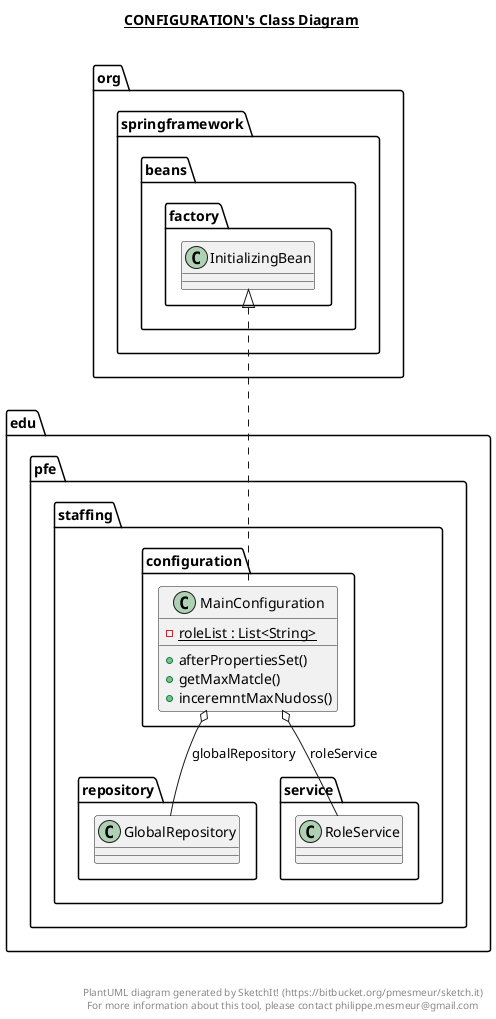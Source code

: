 @startuml

title __CONFIGURATION's Class Diagram__\n

  namespace edu.pfe.staffing {
    namespace configuration {
      class edu.pfe.staffing.configuration.MainConfiguration {
          {static} - roleList : List<String>
          + afterPropertiesSet()
          + getMaxMatcle()
          + inceremntMaxNudoss()
      }
    }
  }
  

  edu.pfe.staffing.configuration.MainConfiguration .up.|> org.springframework.beans.factory.InitializingBean
  edu.pfe.staffing.configuration.MainConfiguration o-- edu.pfe.staffing.repository.GlobalRepository : globalRepository
  edu.pfe.staffing.configuration.MainConfiguration o-- edu.pfe.staffing.service.RoleService : roleService


right footer


PlantUML diagram generated by SketchIt! (https://bitbucket.org/pmesmeur/sketch.it)
For more information about this tool, please contact philippe.mesmeur@gmail.com
endfooter

@enduml
